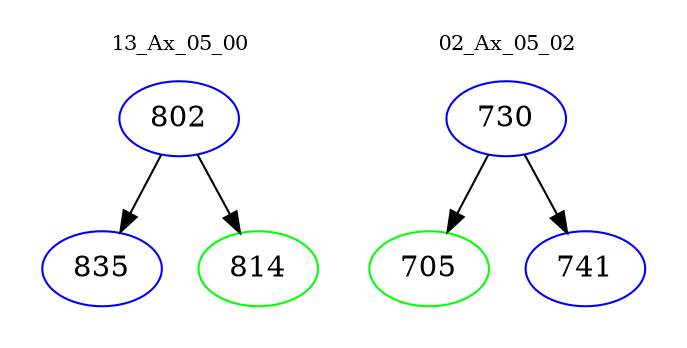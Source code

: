 digraph{
subgraph cluster_0 {
color = white
label = "13_Ax_05_00";
fontsize=10;
T0_802 [label="802", color="blue"]
T0_802 -> T0_835 [color="black"]
T0_835 [label="835", color="blue"]
T0_802 -> T0_814 [color="black"]
T0_814 [label="814", color="green"]
}
subgraph cluster_1 {
color = white
label = "02_Ax_05_02";
fontsize=10;
T1_730 [label="730", color="blue"]
T1_730 -> T1_705 [color="black"]
T1_705 [label="705", color="green"]
T1_730 -> T1_741 [color="black"]
T1_741 [label="741", color="blue"]
}
}

